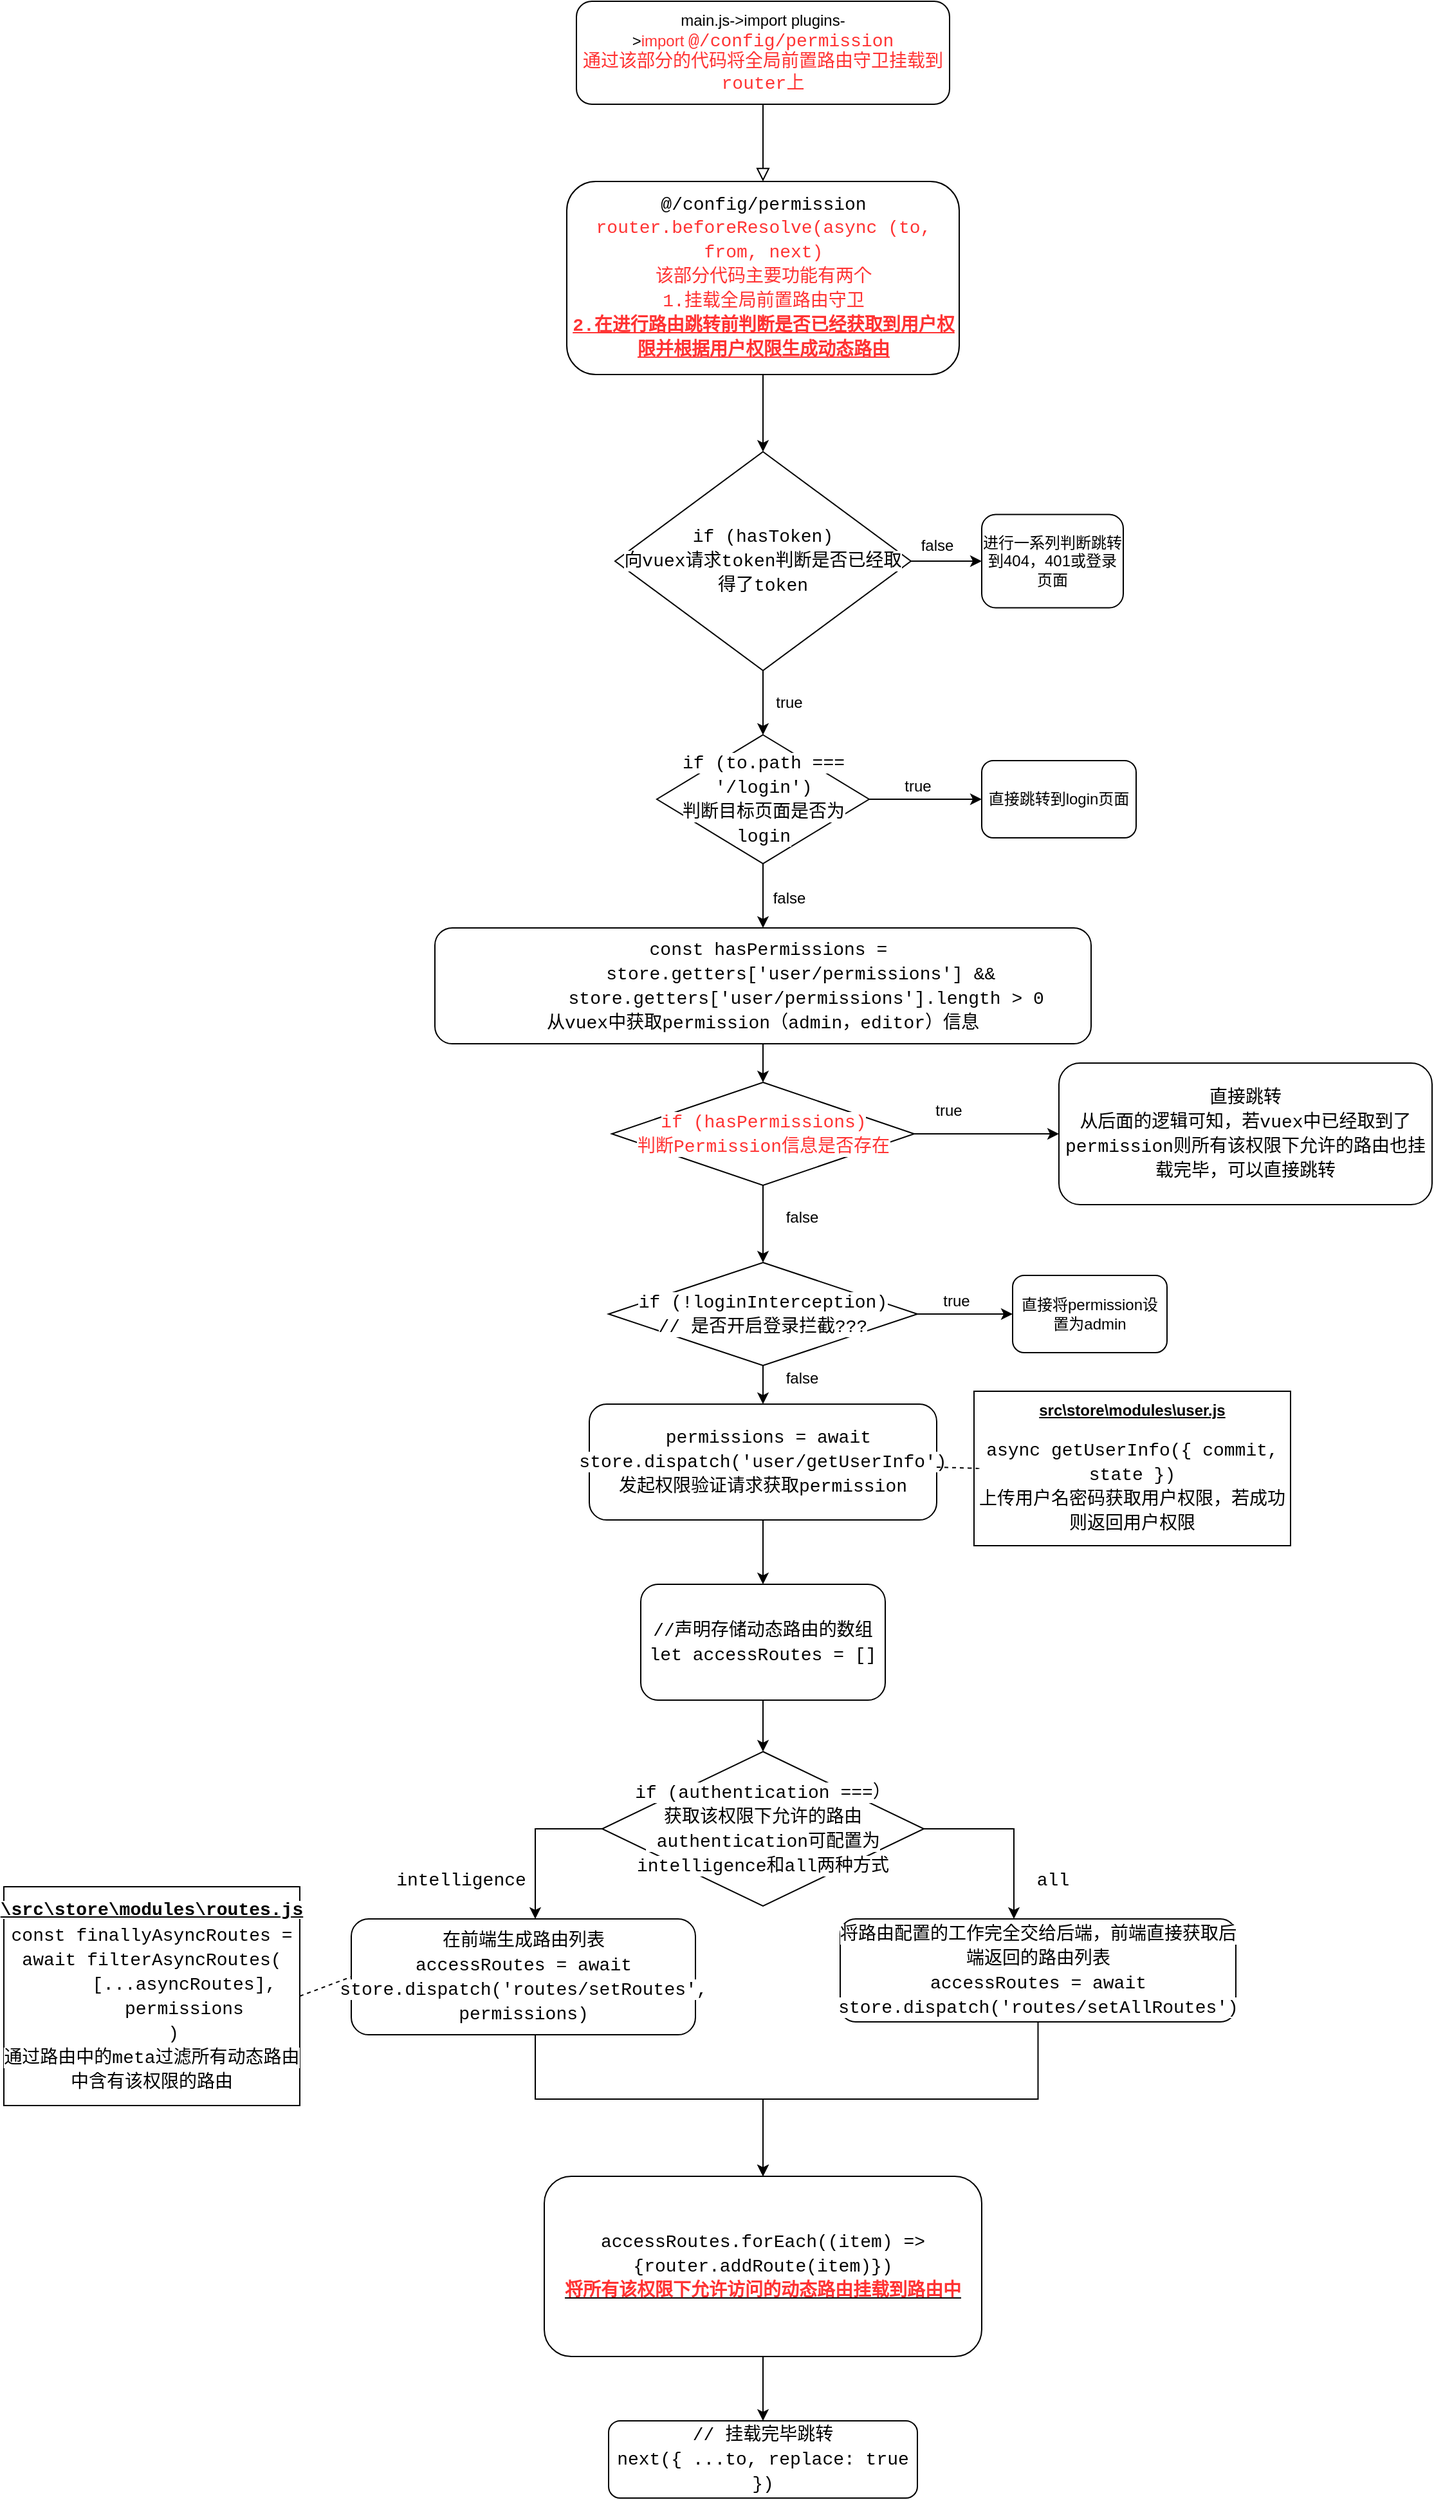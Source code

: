 <mxfile version="13.0.3" type="device" pages="3"><diagram id="C5RBs43oDa-KdzZeNtuy" name="Permission.js"><mxGraphModel dx="1595" dy="482" grid="1" gridSize="10" guides="1" tooltips="1" connect="1" arrows="1" fold="1" page="1" pageScale="1" pageWidth="827" pageHeight="1169" math="0" shadow="0"><root><mxCell id="WIyWlLk6GJQsqaUBKTNV-0"/><mxCell id="WIyWlLk6GJQsqaUBKTNV-1" parent="WIyWlLk6GJQsqaUBKTNV-0"/><mxCell id="WIyWlLk6GJQsqaUBKTNV-2" value="" style="rounded=0;html=1;jettySize=auto;orthogonalLoop=1;fontSize=11;endArrow=block;endFill=0;endSize=8;strokeWidth=1;shadow=0;labelBackgroundColor=none;edgeStyle=orthogonalEdgeStyle;" parent="WIyWlLk6GJQsqaUBKTNV-1" source="WIyWlLk6GJQsqaUBKTNV-3" edge="1"><mxGeometry relative="1" as="geometry"><mxPoint x="220" y="170" as="targetPoint"/></mxGeometry></mxCell><mxCell id="WIyWlLk6GJQsqaUBKTNV-3" value="&lt;font style=&quot;background-color: rgb(255 , 255 , 255)&quot;&gt;main.js-&amp;gt;import plugins-&amp;gt;&lt;font color=&quot;#ff3333&quot;&gt;import&amp;nbsp;&lt;span style=&quot;font-family: &amp;#34;consolas&amp;#34; , &amp;#34;courier new&amp;#34; , monospace ; font-size: 14px&quot;&gt;@/config/permission&lt;br&gt;通过该部分的代码将全局前置路由守卫挂载到router上&lt;br&gt;&lt;/span&gt;&lt;/font&gt;&lt;/font&gt;" style="rounded=1;whiteSpace=wrap;html=1;fontSize=12;glass=0;strokeWidth=1;shadow=0;" parent="WIyWlLk6GJQsqaUBKTNV-1" vertex="1"><mxGeometry x="75" y="30" width="290" height="80" as="geometry"/></mxCell><mxCell id="VU0pCfGkDl9l4m3O4kJa-2" value="" style="edgeStyle=orthogonalEdgeStyle;rounded=0;orthogonalLoop=1;jettySize=auto;html=1;" parent="WIyWlLk6GJQsqaUBKTNV-1" source="VU0pCfGkDl9l4m3O4kJa-0" edge="1"><mxGeometry relative="1" as="geometry"><mxPoint x="220" y="380" as="targetPoint"/></mxGeometry></mxCell><mxCell id="VU0pCfGkDl9l4m3O4kJa-0" value="&lt;span style=&quot;font-family: &amp;#34;consolas&amp;#34; , &amp;#34;courier new&amp;#34; , monospace ; font-size: 14px ; background-color: rgb(255 , 255 , 255)&quot;&gt;@/config/permission&lt;br&gt;&lt;/span&gt;&lt;div style=&quot;font-family: &amp;#34;consolas&amp;#34; , &amp;#34;courier new&amp;#34; , monospace ; font-size: 14px ; line-height: 19px&quot;&gt;&lt;span style=&quot;background-color: rgb(255 , 255 , 255)&quot;&gt;&lt;font color=&quot;#ff3333&quot;&gt;router.beforeResolve(async (to, from, next)&lt;/font&gt;&lt;/span&gt;&lt;/div&gt;&lt;div style=&quot;font-family: &amp;#34;consolas&amp;#34; , &amp;#34;courier new&amp;#34; , monospace ; font-size: 14px ; line-height: 19px&quot;&gt;&lt;span style=&quot;background-color: rgb(255 , 255 , 255)&quot;&gt;&lt;font color=&quot;#ff3333&quot;&gt;该部分代码主要功能有两个&lt;/font&gt;&lt;/span&gt;&lt;/div&gt;&lt;div style=&quot;font-family: &amp;#34;consolas&amp;#34; , &amp;#34;courier new&amp;#34; , monospace ; font-size: 14px ; line-height: 19px&quot;&gt;&lt;span style=&quot;background-color: rgb(255 , 255 , 255)&quot;&gt;&lt;font color=&quot;#ff3333&quot;&gt;1.挂载全局前置路由守卫&lt;/font&gt;&lt;/span&gt;&lt;/div&gt;&lt;div style=&quot;font-family: &amp;#34;consolas&amp;#34; , &amp;#34;courier new&amp;#34; , monospace ; font-size: 14px ; line-height: 19px&quot;&gt;&lt;span style=&quot;background-color: rgb(255 , 255 , 255)&quot;&gt;&lt;font color=&quot;#ff3333&quot;&gt;&lt;b&gt;&lt;u&gt;2.在进行路由跳转前判断是否已经获取到用户权限并根据用户权限生成动态路由&lt;/u&gt;&lt;/b&gt;&lt;/font&gt;&lt;/span&gt;&lt;/div&gt;" style="rounded=1;whiteSpace=wrap;html=1;align=center;" parent="WIyWlLk6GJQsqaUBKTNV-1" vertex="1"><mxGeometry x="67.5" y="170" width="305" height="150" as="geometry"/></mxCell><mxCell id="VU0pCfGkDl9l4m3O4kJa-5" value="" style="edgeStyle=orthogonalEdgeStyle;rounded=0;orthogonalLoop=1;jettySize=auto;html=1;" parent="WIyWlLk6GJQsqaUBKTNV-1" source="VU0pCfGkDl9l4m3O4kJa-3" edge="1"><mxGeometry relative="1" as="geometry"><mxPoint x="220" y="600" as="targetPoint"/></mxGeometry></mxCell><mxCell id="VU0pCfGkDl9l4m3O4kJa-8" value="" style="edgeStyle=orthogonalEdgeStyle;rounded=0;orthogonalLoop=1;jettySize=auto;html=1;" parent="WIyWlLk6GJQsqaUBKTNV-1" source="VU0pCfGkDl9l4m3O4kJa-3" target="VU0pCfGkDl9l4m3O4kJa-7" edge="1"><mxGeometry relative="1" as="geometry"/></mxCell><mxCell id="VU0pCfGkDl9l4m3O4kJa-3" value="&lt;div style=&quot;font-family: &amp;#34;consolas&amp;#34; , &amp;#34;courier new&amp;#34; , monospace ; font-size: 14px ; line-height: 19px&quot;&gt;&lt;span style=&quot;background-color: rgb(255 , 255 , 255)&quot;&gt;if (hasToken)&lt;/span&gt;&lt;/div&gt;&lt;div style=&quot;font-family: &amp;#34;consolas&amp;#34; , &amp;#34;courier new&amp;#34; , monospace ; font-size: 14px ; line-height: 19px&quot;&gt;&lt;span style=&quot;background-color: rgb(255 , 255 , 255)&quot;&gt;向vuex请求token判断是否已经取得了token&lt;/span&gt;&lt;/div&gt;" style="rhombus;whiteSpace=wrap;html=1;" parent="WIyWlLk6GJQsqaUBKTNV-1" vertex="1"><mxGeometry x="105" y="380" width="230" height="170" as="geometry"/></mxCell><mxCell id="VU0pCfGkDl9l4m3O4kJa-6" value="true" style="text;html=1;align=center;verticalAlign=middle;resizable=0;points=[];autosize=1;" parent="WIyWlLk6GJQsqaUBKTNV-1" vertex="1"><mxGeometry x="220" y="564.5" width="40" height="20" as="geometry"/></mxCell><mxCell id="VU0pCfGkDl9l4m3O4kJa-7" value="进行一系列判断跳转到404，401或登录页面" style="rounded=1;whiteSpace=wrap;html=1;" parent="WIyWlLk6GJQsqaUBKTNV-1" vertex="1"><mxGeometry x="390" y="428.75" width="110" height="72.5" as="geometry"/></mxCell><mxCell id="VU0pCfGkDl9l4m3O4kJa-9" value="false" style="text;html=1;align=center;verticalAlign=middle;resizable=0;points=[];autosize=1;" parent="WIyWlLk6GJQsqaUBKTNV-1" vertex="1"><mxGeometry x="335" y="443" width="40" height="20" as="geometry"/></mxCell><mxCell id="VU0pCfGkDl9l4m3O4kJa-12" value="" style="edgeStyle=orthogonalEdgeStyle;rounded=0;orthogonalLoop=1;jettySize=auto;html=1;" parent="WIyWlLk6GJQsqaUBKTNV-1" source="VU0pCfGkDl9l4m3O4kJa-10" target="VU0pCfGkDl9l4m3O4kJa-11" edge="1"><mxGeometry relative="1" as="geometry"/></mxCell><mxCell id="VU0pCfGkDl9l4m3O4kJa-16" value="" style="edgeStyle=orthogonalEdgeStyle;rounded=0;orthogonalLoop=1;jettySize=auto;html=1;" parent="WIyWlLk6GJQsqaUBKTNV-1" source="VU0pCfGkDl9l4m3O4kJa-10" target="VU0pCfGkDl9l4m3O4kJa-15" edge="1"><mxGeometry relative="1" as="geometry"/></mxCell><mxCell id="VU0pCfGkDl9l4m3O4kJa-10" value="&lt;div style=&quot;font-family: &amp;#34;consolas&amp;#34; , &amp;#34;courier new&amp;#34; , monospace ; font-size: 14px ; line-height: 19px&quot;&gt;&lt;span style=&quot;background-color: rgb(255 , 255 , 255)&quot;&gt;if (to.path === '/login') &lt;/span&gt;&lt;/div&gt;&lt;div style=&quot;font-family: &amp;#34;consolas&amp;#34; , &amp;#34;courier new&amp;#34; , monospace ; font-size: 14px ; line-height: 19px&quot;&gt;&lt;span style=&quot;background-color: rgb(255 , 255 , 255)&quot;&gt;判断目标页面是否为login&lt;/span&gt;&lt;/div&gt;" style="rhombus;whiteSpace=wrap;html=1;" parent="WIyWlLk6GJQsqaUBKTNV-1" vertex="1"><mxGeometry x="137.5" y="600" width="165" height="100" as="geometry"/></mxCell><mxCell id="VU0pCfGkDl9l4m3O4kJa-11" value="直接跳转到login页面" style="rounded=1;whiteSpace=wrap;html=1;" parent="WIyWlLk6GJQsqaUBKTNV-1" vertex="1"><mxGeometry x="390" y="620" width="120" height="60" as="geometry"/></mxCell><mxCell id="VU0pCfGkDl9l4m3O4kJa-13" value="true" style="text;html=1;align=center;verticalAlign=middle;resizable=0;points=[];autosize=1;" parent="WIyWlLk6GJQsqaUBKTNV-1" vertex="1"><mxGeometry x="320" y="630" width="40" height="20" as="geometry"/></mxCell><mxCell id="VU0pCfGkDl9l4m3O4kJa-18" value="" style="edgeStyle=orthogonalEdgeStyle;rounded=0;orthogonalLoop=1;jettySize=auto;html=1;" parent="WIyWlLk6GJQsqaUBKTNV-1" source="VU0pCfGkDl9l4m3O4kJa-15" target="VU0pCfGkDl9l4m3O4kJa-17" edge="1"><mxGeometry relative="1" as="geometry"/></mxCell><mxCell id="VU0pCfGkDl9l4m3O4kJa-15" value="&lt;div style=&quot;font-family: &amp;#34;consolas&amp;#34; , &amp;#34;courier new&amp;#34; , monospace ; font-size: 14px ; line-height: 19px&quot;&gt;&lt;div&gt;&lt;span style=&quot;background-color: rgb(255 , 255 , 255)&quot;&gt;&amp;nbsp;const hasPermissions =&lt;/span&gt;&lt;/div&gt;&lt;div&gt;&lt;span style=&quot;background-color: rgb(255 , 255 , 255)&quot;&gt;&amp;nbsp; &amp;nbsp; &amp;nbsp; &amp;nbsp;&lt;span&gt;store&lt;/span&gt;.&lt;span&gt;getters&lt;/span&gt;[&lt;span&gt;'user/permissions'&lt;/span&gt;] &amp;amp;&amp;amp;&lt;/span&gt;&lt;/div&gt;&lt;div&gt;&lt;span style=&quot;background-color: rgb(255 , 255 , 255)&quot;&gt;&amp;nbsp; &amp;nbsp; &amp;nbsp; &amp;nbsp; store.getters['user/permissions'].length &amp;gt; 0&lt;/span&gt;&lt;/div&gt;&lt;div&gt;&lt;span style=&quot;background-color: rgb(255 , 255 , 255)&quot;&gt;从vuex中获取permission（admin，editor）信息&lt;/span&gt;&lt;/div&gt;&lt;/div&gt;" style="rounded=1;whiteSpace=wrap;html=1;" parent="WIyWlLk6GJQsqaUBKTNV-1" vertex="1"><mxGeometry x="-35" y="750" width="510" height="90" as="geometry"/></mxCell><mxCell id="VU0pCfGkDl9l4m3O4kJa-21" value="" style="edgeStyle=orthogonalEdgeStyle;rounded=0;orthogonalLoop=1;jettySize=auto;html=1;" parent="WIyWlLk6GJQsqaUBKTNV-1" source="VU0pCfGkDl9l4m3O4kJa-17" target="VU0pCfGkDl9l4m3O4kJa-20" edge="1"><mxGeometry relative="1" as="geometry"/></mxCell><mxCell id="VU0pCfGkDl9l4m3O4kJa-24" value="" style="edgeStyle=orthogonalEdgeStyle;rounded=0;orthogonalLoop=1;jettySize=auto;html=1;" parent="WIyWlLk6GJQsqaUBKTNV-1" source="VU0pCfGkDl9l4m3O4kJa-17" edge="1"><mxGeometry relative="1" as="geometry"><mxPoint x="220" y="1010" as="targetPoint"/></mxGeometry></mxCell><mxCell id="VU0pCfGkDl9l4m3O4kJa-17" value="&lt;div style=&quot;font-family: &amp;#34;consolas&amp;#34; , &amp;#34;courier new&amp;#34; , monospace ; font-size: 14px ; line-height: 19px&quot;&gt;&lt;span style=&quot;background-color: rgb(255 , 255 , 255)&quot;&gt;&lt;font color=&quot;#ff3333&quot;&gt;if (hasPermissions)&lt;/font&gt;&lt;/span&gt;&lt;/div&gt;&lt;div style=&quot;font-family: &amp;#34;consolas&amp;#34; , &amp;#34;courier new&amp;#34; , monospace ; font-size: 14px ; line-height: 19px&quot;&gt;&lt;span style=&quot;background-color: rgb(255 , 255 , 255)&quot;&gt;&lt;font color=&quot;#ff3333&quot;&gt;判断Permission信息是否存在&lt;/font&gt;&lt;/span&gt;&lt;/div&gt;" style="rhombus;whiteSpace=wrap;html=1;" parent="WIyWlLk6GJQsqaUBKTNV-1" vertex="1"><mxGeometry x="102.5" y="870" width="235" height="80" as="geometry"/></mxCell><mxCell id="VU0pCfGkDl9l4m3O4kJa-19" value="false" style="text;html=1;align=center;verticalAlign=middle;resizable=0;points=[];autosize=1;" parent="WIyWlLk6GJQsqaUBKTNV-1" vertex="1"><mxGeometry x="220" y="717" width="40" height="20" as="geometry"/></mxCell><mxCell id="VU0pCfGkDl9l4m3O4kJa-20" value="&lt;div style=&quot;font-family: &amp;#34;consolas&amp;#34; , &amp;#34;courier new&amp;#34; , monospace ; font-size: 14px ; line-height: 19px&quot;&gt;&lt;div&gt;&lt;span style=&quot;background-color: rgb(255 , 255 , 255)&quot;&gt;直接跳转&lt;/span&gt;&lt;/div&gt;&lt;div&gt;&lt;span style=&quot;background-color: rgb(255 , 255 , 255)&quot;&gt;从后面的逻辑可知，若vuex中已经取到了permission则所有该权限下允许的路由也挂载完毕，可以直接跳转&lt;/span&gt;&lt;/div&gt;&lt;/div&gt;" style="rounded=1;whiteSpace=wrap;html=1;" parent="WIyWlLk6GJQsqaUBKTNV-1" vertex="1"><mxGeometry x="450" y="855" width="290" height="110" as="geometry"/></mxCell><mxCell id="VU0pCfGkDl9l4m3O4kJa-22" value="true" style="text;html=1;align=center;verticalAlign=middle;resizable=0;points=[];autosize=1;" parent="WIyWlLk6GJQsqaUBKTNV-1" vertex="1"><mxGeometry x="344" y="882" width="40" height="20" as="geometry"/></mxCell><mxCell id="VU0pCfGkDl9l4m3O4kJa-25" value="false" style="text;html=1;align=center;verticalAlign=middle;resizable=0;points=[];autosize=1;" parent="WIyWlLk6GJQsqaUBKTNV-1" vertex="1"><mxGeometry x="230" y="965" width="40" height="20" as="geometry"/></mxCell><mxCell id="VU0pCfGkDl9l4m3O4kJa-29" value="" style="edgeStyle=orthogonalEdgeStyle;rounded=0;orthogonalLoop=1;jettySize=auto;html=1;" parent="WIyWlLk6GJQsqaUBKTNV-1" source="VU0pCfGkDl9l4m3O4kJa-26" target="VU0pCfGkDl9l4m3O4kJa-27" edge="1"><mxGeometry relative="1" as="geometry"/></mxCell><mxCell id="VU0pCfGkDl9l4m3O4kJa-33" value="" style="edgeStyle=orthogonalEdgeStyle;rounded=0;orthogonalLoop=1;jettySize=auto;html=1;" parent="WIyWlLk6GJQsqaUBKTNV-1" source="VU0pCfGkDl9l4m3O4kJa-26" target="VU0pCfGkDl9l4m3O4kJa-32" edge="1"><mxGeometry relative="1" as="geometry"/></mxCell><mxCell id="VU0pCfGkDl9l4m3O4kJa-26" value="&lt;div style=&quot;font-family: &amp;#34;consolas&amp;#34; , &amp;#34;courier new&amp;#34; , monospace ; font-size: 14px ; line-height: 19px&quot;&gt;&lt;span style=&quot;background-color: rgb(255 , 255 , 255)&quot;&gt;if (!loginInterception)&lt;/span&gt;&lt;/div&gt;&lt;div style=&quot;font-family: &amp;#34;consolas&amp;#34; , &amp;#34;courier new&amp;#34; , monospace ; font-size: 14px ; line-height: 19px&quot;&gt;&lt;div style=&quot;font-family: &amp;#34;consolas&amp;#34; , &amp;#34;courier new&amp;#34; , monospace ; line-height: 19px&quot;&gt;&lt;span style=&quot;background-color: rgb(255 , 255 , 255)&quot;&gt;// 是否开启登录拦截???&lt;/span&gt;&lt;/div&gt;&lt;/div&gt;" style="rhombus;whiteSpace=wrap;html=1;" parent="WIyWlLk6GJQsqaUBKTNV-1" vertex="1"><mxGeometry x="100" y="1010" width="240" height="80" as="geometry"/></mxCell><mxCell id="VU0pCfGkDl9l4m3O4kJa-35" value="" style="edgeStyle=orthogonalEdgeStyle;rounded=0;orthogonalLoop=1;jettySize=auto;html=1;" parent="WIyWlLk6GJQsqaUBKTNV-1" source="VU0pCfGkDl9l4m3O4kJa-27" target="VU0pCfGkDl9l4m3O4kJa-31" edge="1"><mxGeometry relative="1" as="geometry"/></mxCell><mxCell id="VU0pCfGkDl9l4m3O4kJa-27" value="&lt;div style=&quot;font-family: &amp;#34;consolas&amp;#34; , &amp;#34;courier new&amp;#34; , monospace ; font-size: 14px ; line-height: 19px&quot;&gt;&lt;span style=&quot;background-color: rgb(255 , 255 , 255)&quot;&gt;&amp;nbsp;permissions = await store.dispatch('user/getUserInfo')&lt;/span&gt;&lt;/div&gt;&lt;div style=&quot;font-family: &amp;#34;consolas&amp;#34; , &amp;#34;courier new&amp;#34; , monospace ; font-size: 14px ; line-height: 19px&quot;&gt;&lt;span style=&quot;background-color: rgb(255 , 255 , 255)&quot;&gt;发起权限验证请求获取permission&lt;/span&gt;&lt;/div&gt;" style="rounded=1;whiteSpace=wrap;html=1;" parent="WIyWlLk6GJQsqaUBKTNV-1" vertex="1"><mxGeometry x="85" y="1120" width="270" height="90" as="geometry"/></mxCell><mxCell id="VU0pCfGkDl9l4m3O4kJa-30" value="false" style="text;html=1;align=center;verticalAlign=middle;resizable=0;points=[];autosize=1;" parent="WIyWlLk6GJQsqaUBKTNV-1" vertex="1"><mxGeometry x="230" y="1090" width="40" height="20" as="geometry"/></mxCell><mxCell id="VU0pCfGkDl9l4m3O4kJa-49" value="" style="edgeStyle=orthogonalEdgeStyle;rounded=0;orthogonalLoop=1;jettySize=auto;html=1;" parent="WIyWlLk6GJQsqaUBKTNV-1" source="VU0pCfGkDl9l4m3O4kJa-31" target="VU0pCfGkDl9l4m3O4kJa-48" edge="1"><mxGeometry relative="1" as="geometry"/></mxCell><mxCell id="VU0pCfGkDl9l4m3O4kJa-31" value="&lt;div style=&quot;font-family: &amp;#34;consolas&amp;#34; , &amp;#34;courier new&amp;#34; , monospace ; font-size: 14px ; line-height: 19px&quot;&gt;&lt;div&gt;&lt;span style=&quot;background-color: rgb(255 , 255 , 255)&quot;&gt;//声明存储动态路由的数组&lt;/span&gt;&lt;/div&gt;&lt;div&gt;&lt;span style=&quot;background-color: rgb(255 , 255 , 255)&quot;&gt;let accessRoutes = []&lt;/span&gt;&lt;/div&gt;&lt;/div&gt;" style="rounded=1;whiteSpace=wrap;html=1;" parent="WIyWlLk6GJQsqaUBKTNV-1" vertex="1"><mxGeometry x="125" y="1260" width="190" height="90" as="geometry"/></mxCell><mxCell id="VU0pCfGkDl9l4m3O4kJa-32" value="直接将permission设置为admin" style="rounded=1;whiteSpace=wrap;html=1;" parent="WIyWlLk6GJQsqaUBKTNV-1" vertex="1"><mxGeometry x="414" y="1020" width="120" height="60" as="geometry"/></mxCell><mxCell id="VU0pCfGkDl9l4m3O4kJa-34" value="true" style="text;html=1;align=center;verticalAlign=middle;resizable=0;points=[];autosize=1;" parent="WIyWlLk6GJQsqaUBKTNV-1" vertex="1"><mxGeometry x="350" y="1030" width="40" height="20" as="geometry"/></mxCell><mxCell id="VU0pCfGkDl9l4m3O4kJa-39" value="&lt;b&gt;&lt;u&gt;src\store\modules\user.js&lt;br&gt;&lt;br&gt;&lt;/u&gt;&lt;/b&gt;&lt;div style=&quot;font-family: &amp;#34;consolas&amp;#34; , &amp;#34;courier new&amp;#34; , monospace ; font-size: 14px ; line-height: 19px&quot;&gt;&lt;span style=&quot;background-color: rgb(255 , 255 , 255)&quot;&gt;async getUserInfo({ commit, state })&lt;/span&gt;&lt;/div&gt;&lt;div style=&quot;font-family: &amp;#34;consolas&amp;#34; , &amp;#34;courier new&amp;#34; , monospace ; font-size: 14px ; line-height: 19px&quot;&gt;&lt;span style=&quot;background-color: rgb(255 , 255 , 255)&quot;&gt;上传用户名密码获取用户权限，若成功则返回用户权限&lt;/span&gt;&lt;/div&gt;" style="rounded=0;whiteSpace=wrap;html=1;" parent="WIyWlLk6GJQsqaUBKTNV-1" vertex="1"><mxGeometry x="384" y="1110" width="246" height="120" as="geometry"/></mxCell><mxCell id="VU0pCfGkDl9l4m3O4kJa-45" value="" style="endArrow=none;dashed=1;html=1;entryX=0;entryY=0.5;entryDx=0;entryDy=0;" parent="WIyWlLk6GJQsqaUBKTNV-1" source="VU0pCfGkDl9l4m3O4kJa-27" target="VU0pCfGkDl9l4m3O4kJa-39" edge="1"><mxGeometry width="50" height="50" relative="1" as="geometry"><mxPoint x="360" y="1190" as="sourcePoint"/><mxPoint x="410" y="1140" as="targetPoint"/><Array as="points"><mxPoint x="390" y="1170"/></Array></mxGeometry></mxCell><mxCell id="VU0pCfGkDl9l4m3O4kJa-51" value="" style="edgeStyle=orthogonalEdgeStyle;rounded=0;orthogonalLoop=1;jettySize=auto;html=1;" parent="WIyWlLk6GJQsqaUBKTNV-1" source="VU0pCfGkDl9l4m3O4kJa-48" target="VU0pCfGkDl9l4m3O4kJa-50" edge="1"><mxGeometry relative="1" as="geometry"><Array as="points"><mxPoint x="415" y="1450"/></Array></mxGeometry></mxCell><mxCell id="VU0pCfGkDl9l4m3O4kJa-53" value="" style="edgeStyle=orthogonalEdgeStyle;rounded=0;orthogonalLoop=1;jettySize=auto;html=1;" parent="WIyWlLk6GJQsqaUBKTNV-1" source="VU0pCfGkDl9l4m3O4kJa-48" target="VU0pCfGkDl9l4m3O4kJa-52" edge="1"><mxGeometry relative="1" as="geometry"><Array as="points"><mxPoint x="43" y="1450"/></Array></mxGeometry></mxCell><mxCell id="VU0pCfGkDl9l4m3O4kJa-48" value="&lt;div style=&quot;font-family: &amp;#34;consolas&amp;#34; , &amp;#34;courier new&amp;#34; , monospace ; font-size: 14px ; line-height: 19px&quot;&gt;&lt;span style=&quot;background-color: rgb(255 , 255 , 255)&quot;&gt;if (authentication ===）&lt;/span&gt;&lt;/div&gt;&lt;div style=&quot;font-family: &amp;#34;consolas&amp;#34; , &amp;#34;courier new&amp;#34; , monospace ; font-size: 14px ; line-height: 19px&quot;&gt;&lt;div style=&quot;font-family: &amp;#34;consolas&amp;#34; , &amp;#34;courier new&amp;#34; , monospace ; line-height: 19px&quot;&gt;&lt;div&gt;&lt;span style=&quot;background-color: rgb(255 , 255 , 255)&quot;&gt;获取该权限下允许的路由&lt;/span&gt;&lt;/div&gt;&lt;div&gt;&lt;span style=&quot;background-color: rgb(255 , 255 , 255)&quot;&gt;&amp;nbsp;authentication可配置为intelligence和all两种方式&lt;/span&gt;&lt;/div&gt;&lt;/div&gt;&lt;/div&gt;" style="rhombus;whiteSpace=wrap;html=1;" parent="WIyWlLk6GJQsqaUBKTNV-1" vertex="1"><mxGeometry x="95" y="1390" width="250" height="120" as="geometry"/></mxCell><mxCell id="VU0pCfGkDl9l4m3O4kJa-65" style="edgeStyle=orthogonalEdgeStyle;rounded=0;orthogonalLoop=1;jettySize=auto;html=1;" parent="WIyWlLk6GJQsqaUBKTNV-1" source="VU0pCfGkDl9l4m3O4kJa-50" target="VU0pCfGkDl9l4m3O4kJa-54" edge="1"><mxGeometry relative="1" as="geometry"/></mxCell><mxCell id="VU0pCfGkDl9l4m3O4kJa-50" value="&lt;div style=&quot;font-family: &amp;#34;consolas&amp;#34; , &amp;#34;courier new&amp;#34; , monospace ; font-size: 14px ; line-height: 19px&quot;&gt;&lt;span style=&quot;background-color: rgb(255 , 255 , 255)&quot;&gt;将路由配置的工作完全交给后端，前端直接获取后端返回的路由列表&lt;/span&gt;&lt;/div&gt;&lt;div style=&quot;font-family: &amp;#34;consolas&amp;#34; , &amp;#34;courier new&amp;#34; , monospace ; font-size: 14px ; line-height: 19px&quot;&gt;&lt;span style=&quot;background-color: rgb(255 , 255 , 255)&quot;&gt;accessRoutes = await store.dispatch('routes/setAllRoutes')&lt;/span&gt;&lt;/div&gt;" style="rounded=1;whiteSpace=wrap;html=1;" parent="WIyWlLk6GJQsqaUBKTNV-1" vertex="1"><mxGeometry x="280" y="1520" width="307.5" height="80" as="geometry"/></mxCell><mxCell id="VU0pCfGkDl9l4m3O4kJa-60" value="" style="edgeStyle=orthogonalEdgeStyle;rounded=0;orthogonalLoop=1;jettySize=auto;html=1;" parent="WIyWlLk6GJQsqaUBKTNV-1" source="VU0pCfGkDl9l4m3O4kJa-52" target="VU0pCfGkDl9l4m3O4kJa-54" edge="1"><mxGeometry relative="1" as="geometry"><Array as="points"><mxPoint x="43" y="1660"/><mxPoint x="220" y="1660"/></Array></mxGeometry></mxCell><mxCell id="VU0pCfGkDl9l4m3O4kJa-52" value="&lt;div style=&quot;font-family: &amp;#34;consolas&amp;#34; , &amp;#34;courier new&amp;#34; , monospace ; font-size: 14px ; line-height: 19px&quot;&gt;&lt;span style=&quot;background-color: rgb(255 , 255 , 255)&quot;&gt;在前端生成路由列表&lt;/span&gt;&lt;/div&gt;&lt;div style=&quot;font-family: &amp;#34;consolas&amp;#34; , &amp;#34;courier new&amp;#34; , monospace ; font-size: 14px ; line-height: 19px&quot;&gt;&lt;span style=&quot;background-color: rgb(255 , 255 , 255)&quot;&gt;accessRoutes = await store.dispatch('routes/setRoutes', permissions)&lt;/span&gt;&lt;/div&gt;" style="rounded=1;whiteSpace=wrap;html=1;" parent="WIyWlLk6GJQsqaUBKTNV-1" vertex="1"><mxGeometry x="-100" y="1520" width="267.5" height="90" as="geometry"/></mxCell><mxCell id="VU0pCfGkDl9l4m3O4kJa-76" value="" style="edgeStyle=orthogonalEdgeStyle;rounded=0;orthogonalLoop=1;jettySize=auto;html=1;" parent="WIyWlLk6GJQsqaUBKTNV-1" source="VU0pCfGkDl9l4m3O4kJa-54" target="VU0pCfGkDl9l4m3O4kJa-74" edge="1"><mxGeometry relative="1" as="geometry"/></mxCell><mxCell id="VU0pCfGkDl9l4m3O4kJa-54" value="&lt;div style=&quot;font-family: &amp;#34;consolas&amp;#34; , &amp;#34;courier new&amp;#34; , monospace ; font-size: 14px ; line-height: 19px&quot;&gt;&lt;div&gt;&lt;span style=&quot;background-color: rgb(255 , 255 , 255)&quot;&gt;accessRoutes.forEach((item) =&amp;gt; {&lt;/span&gt;&lt;span style=&quot;background-color: rgb(255 , 255 , 255)&quot;&gt;router.addRoute(item)&lt;/span&gt;&lt;span style=&quot;background-color: rgb(255 , 255 , 255)&quot;&gt;})&lt;/span&gt;&lt;/div&gt;&lt;div&gt;&lt;span style=&quot;background-color: rgb(255 , 255 , 255)&quot;&gt;&lt;b&gt;&lt;u&gt;&lt;font color=&quot;#ff3333&quot;&gt;将所有该权限下允许访问的动态路由挂载到路由中&lt;/font&gt;&lt;/u&gt;&lt;/b&gt;&lt;/span&gt;&lt;/div&gt;&lt;/div&gt;" style="rounded=1;whiteSpace=wrap;html=1;" parent="WIyWlLk6GJQsqaUBKTNV-1" vertex="1"><mxGeometry x="50" y="1720" width="340" height="140" as="geometry"/></mxCell><mxCell id="VU0pCfGkDl9l4m3O4kJa-66" value="&lt;div style=&quot;font-family: &amp;#34;consolas&amp;#34; , &amp;#34;courier new&amp;#34; , monospace ; font-size: 14px ; line-height: 19px&quot;&gt;&lt;span style=&quot;background-color: rgb(255 , 255 , 255)&quot;&gt;intelligence&lt;/span&gt;&lt;/div&gt;" style="text;html=1;align=center;verticalAlign=middle;resizable=0;points=[];autosize=1;" parent="WIyWlLk6GJQsqaUBKTNV-1" vertex="1"><mxGeometry x="-70" y="1480" width="110" height="20" as="geometry"/></mxCell><mxCell id="VU0pCfGkDl9l4m3O4kJa-67" value="&lt;div style=&quot;font-family: &amp;#34;consolas&amp;#34; , &amp;#34;courier new&amp;#34; , monospace ; font-size: 14px ; line-height: 19px&quot;&gt;&lt;span style=&quot;background-color: rgb(255 , 255 , 255)&quot;&gt;all&lt;/span&gt;&lt;/div&gt;" style="text;html=1;align=center;verticalAlign=middle;resizable=0;points=[];autosize=1;" parent="WIyWlLk6GJQsqaUBKTNV-1" vertex="1"><mxGeometry x="425" y="1480" width="40" height="20" as="geometry"/></mxCell><mxCell id="VU0pCfGkDl9l4m3O4kJa-72" value="&lt;div style=&quot;line-height: 19px&quot;&gt;&lt;div&gt;&lt;span style=&quot;background-color: rgb(255 , 255 , 255)&quot;&gt;&lt;font face=&quot;consolas, courier new, monospace&quot;&gt;&lt;span style=&quot;font-size: 14px&quot;&gt;&lt;b&gt;&lt;u&gt;\src\store\modules\routes.js&lt;/u&gt;&lt;/b&gt;&lt;/span&gt;&lt;/font&gt;&lt;br&gt;&lt;/span&gt;&lt;/div&gt;&lt;div style=&quot;font-family: &amp;#34;consolas&amp;#34; , &amp;#34;courier new&amp;#34; , monospace ; font-size: 14px&quot;&gt;&lt;span style=&quot;background-color: rgb(255 , 255 , 255)&quot;&gt;const finallyAsyncRoutes = await filterAsyncRoutes(&lt;/span&gt;&lt;/div&gt;&lt;div style=&quot;font-family: &amp;#34;consolas&amp;#34; , &amp;#34;courier new&amp;#34; , monospace ; font-size: 14px&quot;&gt;&lt;span style=&quot;background-color: rgb(255 , 255 , 255)&quot;&gt;&amp;nbsp; &amp;nbsp; &amp;nbsp; [...&lt;span&gt;asyncRoutes&lt;/span&gt;],&lt;/span&gt;&lt;/div&gt;&lt;div style=&quot;font-family: &amp;#34;consolas&amp;#34; , &amp;#34;courier new&amp;#34; , monospace ; font-size: 14px&quot;&gt;&lt;span style=&quot;background-color: rgb(255 , 255 , 255)&quot;&gt;&amp;nbsp; &amp;nbsp; &amp;nbsp; &lt;span&gt;permissions&lt;/span&gt;&lt;/span&gt;&lt;/div&gt;&lt;div style=&quot;font-family: &amp;#34;consolas&amp;#34; , &amp;#34;courier new&amp;#34; , monospace ; font-size: 14px&quot;&gt;&lt;span style=&quot;background-color: rgb(255 , 255 , 255)&quot;&gt;&amp;nbsp; &amp;nbsp; )&lt;/span&gt;&lt;/div&gt;&lt;div style=&quot;font-family: &amp;#34;consolas&amp;#34; , &amp;#34;courier new&amp;#34; , monospace ; font-size: 14px&quot;&gt;&lt;span style=&quot;background-color: rgb(255 , 255 , 255)&quot;&gt;通过路由中的meta过滤所有动态路由中含有该权限的路由&lt;/span&gt;&lt;/div&gt;&lt;/div&gt;" style="rounded=0;whiteSpace=wrap;html=1;" parent="WIyWlLk6GJQsqaUBKTNV-1" vertex="1"><mxGeometry x="-370" y="1495" width="230" height="170" as="geometry"/></mxCell><mxCell id="VU0pCfGkDl9l4m3O4kJa-73" value="" style="endArrow=none;dashed=1;html=1;exitX=1;exitY=0.5;exitDx=0;exitDy=0;entryX=0;entryY=0.5;entryDx=0;entryDy=0;" parent="WIyWlLk6GJQsqaUBKTNV-1" source="VU0pCfGkDl9l4m3O4kJa-72" target="VU0pCfGkDl9l4m3O4kJa-52" edge="1"><mxGeometry width="50" height="50" relative="1" as="geometry"><mxPoint x="-140" y="1610" as="sourcePoint"/><mxPoint x="-100" y="1580" as="targetPoint"/></mxGeometry></mxCell><mxCell id="VU0pCfGkDl9l4m3O4kJa-74" value="&lt;div style=&quot;font-family: &amp;#34;consolas&amp;#34; , &amp;#34;courier new&amp;#34; , monospace ; font-size: 14px ; line-height: 19px&quot;&gt;&lt;div&gt;&lt;span style=&quot;background-color: rgb(255 , 255 , 255)&quot;&gt;// 挂载完毕跳转&lt;/span&gt;&lt;/div&gt;&lt;div&gt;&lt;span style=&quot;background-color: rgb(255 , 255 , 255)&quot;&gt;next({ ...to, replace: true })&lt;/span&gt;&lt;/div&gt;&lt;/div&gt;" style="rounded=1;whiteSpace=wrap;html=1;" parent="WIyWlLk6GJQsqaUBKTNV-1" vertex="1"><mxGeometry x="100" y="1910" width="240" height="60" as="geometry"/></mxCell></root></mxGraphModel></diagram><diagram id="oHBpaTt9jelqcSEK1TLF" name="登录"><mxGraphModel dx="768" dy="482" grid="1" gridSize="10" guides="1" tooltips="1" connect="1" arrows="1" fold="1" page="1" pageScale="1" pageWidth="827" pageHeight="1169" math="0" shadow="0"><root><mxCell id="XRxPXoti4FbKAlzmeuQr-0"/><mxCell id="XRxPXoti4FbKAlzmeuQr-1" parent="XRxPXoti4FbKAlzmeuQr-0"/><mxCell id="XRxPXoti4FbKAlzmeuQr-2" value="" style="rounded=0;html=1;jettySize=auto;orthogonalLoop=1;fontSize=11;endArrow=block;endFill=0;endSize=8;strokeWidth=1;shadow=0;labelBackgroundColor=none;edgeStyle=orthogonalEdgeStyle;" edge="1" parent="XRxPXoti4FbKAlzmeuQr-1" source="XRxPXoti4FbKAlzmeuQr-3"><mxGeometry relative="1" as="geometry"><mxPoint x="220" y="170" as="targetPoint"/></mxGeometry></mxCell><mxCell id="XRxPXoti4FbKAlzmeuQr-3" value="Vuex&lt;br&gt;State：{如果localstrograge存在token则获取accesstoken}" style="rounded=1;whiteSpace=wrap;html=1;fontSize=12;glass=0;strokeWidth=1;shadow=0;" vertex="1" parent="XRxPXoti4FbKAlzmeuQr-1"><mxGeometry x="85" y="50" width="270" height="70" as="geometry"/></mxCell><mxCell id="XRxPXoti4FbKAlzmeuQr-4" value="" style="edgeStyle=orthogonalEdgeStyle;rounded=0;orthogonalLoop=1;jettySize=auto;html=1;" edge="1" parent="XRxPXoti4FbKAlzmeuQr-1" source="XRxPXoti4FbKAlzmeuQr-5" target="XRxPXoti4FbKAlzmeuQr-10"><mxGeometry relative="1" as="geometry"/></mxCell><mxCell id="XRxPXoti4FbKAlzmeuQr-5" value="src\views\login\index.vue&lt;br&gt;handlelogin()" style="rounded=1;whiteSpace=wrap;html=1;" vertex="1" parent="XRxPXoti4FbKAlzmeuQr-1"><mxGeometry x="110" y="320" width="240" height="90" as="geometry"/></mxCell><mxCell id="XRxPXoti4FbKAlzmeuQr-6" value="" style="edgeStyle=orthogonalEdgeStyle;rounded=0;orthogonalLoop=1;jettySize=auto;html=1;" edge="1" parent="XRxPXoti4FbKAlzmeuQr-1" source="XRxPXoti4FbKAlzmeuQr-7" target="XRxPXoti4FbKAlzmeuQr-5"><mxGeometry relative="1" as="geometry"/></mxCell><mxCell id="XRxPXoti4FbKAlzmeuQr-7" value="&lt;span&gt;src\views\login\index.vue&lt;/span&gt;&lt;br&gt;&lt;span&gt;登录界面&lt;/span&gt;&lt;br&gt;" style="rounded=1;whiteSpace=wrap;html=1;" vertex="1" parent="XRxPXoti4FbKAlzmeuQr-1"><mxGeometry x="105" y="170" width="250" height="80" as="geometry"/></mxCell><mxCell id="XRxPXoti4FbKAlzmeuQr-8" value="点击登录按钮调用handlelogin()" style="text;html=1;align=center;verticalAlign=middle;resizable=0;points=[];autosize=1;" vertex="1" parent="XRxPXoti4FbKAlzmeuQr-1"><mxGeometry x="240" y="270" width="180" height="20" as="geometry"/></mxCell><mxCell id="XRxPXoti4FbKAlzmeuQr-9" value="" style="edgeStyle=orthogonalEdgeStyle;rounded=0;orthogonalLoop=1;jettySize=auto;html=1;" edge="1" parent="XRxPXoti4FbKAlzmeuQr-1" source="XRxPXoti4FbKAlzmeuQr-10" target="XRxPXoti4FbKAlzmeuQr-13"><mxGeometry relative="1" as="geometry"/></mxCell><mxCell id="XRxPXoti4FbKAlzmeuQr-10" value="Vuex user模块&lt;br&gt;&amp;nbsp;&lt;span style=&quot;background-color: rgb(255 , 255 , 255)&quot;&gt;&lt;span style=&quot;font-family: &amp;#34;consolas&amp;#34; , &amp;#34;courier new&amp;#34; , monospace ; font-size: 14px&quot;&gt;async&amp;nbsp;&lt;/span&gt;&lt;span style=&quot;font-family: &amp;#34;consolas&amp;#34; , &amp;#34;courier new&amp;#34; , monospace ; font-size: 14px&quot;&gt;login&lt;/span&gt;&lt;span style=&quot;font-family: &amp;#34;consolas&amp;#34; , &amp;#34;courier new&amp;#34; , monospace ; font-size: 14px&quot;&gt;({ &lt;/span&gt;&lt;span style=&quot;font-family: &amp;#34;consolas&amp;#34; , &amp;#34;courier new&amp;#34; , monospace ; font-size: 14px&quot;&gt;commit&lt;/span&gt;&lt;span style=&quot;font-family: &amp;#34;consolas&amp;#34; , &amp;#34;courier new&amp;#34; , monospace ; font-size: 14px&quot;&gt; }, &lt;/span&gt;&lt;span style=&quot;font-family: &amp;#34;consolas&amp;#34; , &amp;#34;courier new&amp;#34; , monospace ; font-size: 14px&quot;&gt;userInfo&lt;/span&gt;&lt;span style=&quot;font-family: &amp;#34;consolas&amp;#34; , &amp;#34;courier new&amp;#34; , monospace ; font-size: 14px&quot;&gt;)&lt;/span&gt;&lt;/span&gt;" style="rounded=1;whiteSpace=wrap;html=1;align=center;" vertex="1" parent="XRxPXoti4FbKAlzmeuQr-1"><mxGeometry x="115" y="470" width="230" height="110" as="geometry"/></mxCell><mxCell id="XRxPXoti4FbKAlzmeuQr-11" value="&lt;div style=&quot;font-family: &amp;#34;consolas&amp;#34; , &amp;#34;courier new&amp;#34; , monospace ; font-size: 14px ; line-height: 19px&quot;&gt;&lt;div&gt;&lt;span style=&quot;background-color: rgb(255 , 255 , 255)&quot;&gt;this.$store&lt;/span&gt;&lt;span style=&quot;background-color: rgb(255 , 255 , 255)&quot;&gt;.dispatch('user/login', this.form)&lt;/span&gt;&lt;/div&gt;&lt;/div&gt;" style="text;html=1;align=left;verticalAlign=middle;resizable=0;points=[];autosize=1;" vertex="1" parent="XRxPXoti4FbKAlzmeuQr-1"><mxGeometry x="234" y="430" width="360" height="20" as="geometry"/></mxCell><mxCell id="XRxPXoti4FbKAlzmeuQr-12" value="" style="edgeStyle=orthogonalEdgeStyle;rounded=0;orthogonalLoop=1;jettySize=auto;html=1;" edge="1" parent="XRxPXoti4FbKAlzmeuQr-1" source="XRxPXoti4FbKAlzmeuQr-13" target="XRxPXoti4FbKAlzmeuQr-14"><mxGeometry relative="1" as="geometry"/></mxCell><mxCell id="XRxPXoti4FbKAlzmeuQr-13" value="&lt;span style=&quot;background-color: rgb(255 , 255 , 255)&quot;&gt;Vuex user模块&lt;br&gt;&lt;/span&gt;&lt;div style=&quot;font-family: &amp;#34;consolas&amp;#34; , &amp;#34;courier new&amp;#34; , monospace ; font-size: 14px ; line-height: 19px&quot;&gt;&lt;span style=&quot;background-color: rgb(255 , 255 , 255)&quot;&gt;&amp;nbsp;commit('setAccessToken', accessToken)&lt;/span&gt;&lt;/div&gt;&lt;div style=&quot;font-family: &amp;#34;consolas&amp;#34; , &amp;#34;courier new&amp;#34; , monospace ; font-size: 14px ; line-height: 19px&quot;&gt;&lt;span style=&quot;background-color: rgb(255 , 255 , 255)&quot;&gt;将token存入vuex state和localstrorage中&lt;/span&gt;&lt;/div&gt;" style="rounded=1;whiteSpace=wrap;html=1;" vertex="1" parent="XRxPXoti4FbKAlzmeuQr-1"><mxGeometry x="112.5" y="630" width="235" height="100" as="geometry"/></mxCell><mxCell id="XRxPXoti4FbKAlzmeuQr-14" value="&lt;span style=&quot;background-color: rgb(255 , 255 , 255)&quot;&gt;&lt;span&gt;src\views\login\index.vue&lt;/span&gt;&lt;br&gt;&lt;span&gt;handlelogin()&lt;br&gt;&lt;/span&gt;&lt;/span&gt;&lt;div style=&quot;font-family: &amp;#34;consolas&amp;#34; , &amp;#34;courier new&amp;#34; , monospace ; font-size: 14px ; line-height: 19px&quot;&gt;&lt;span style=&quot;background-color: rgb(255 , 255 , 255)&quot;&gt;this.$router.push（）跳转到首页&lt;/span&gt;&lt;/div&gt;" style="rounded=1;whiteSpace=wrap;html=1;" vertex="1" parent="XRxPXoti4FbKAlzmeuQr-1"><mxGeometry x="112.5" y="810" width="235" height="100" as="geometry"/></mxCell><mxCell id="XRxPXoti4FbKAlzmeuQr-15" value="发起api 异步请求&amp;nbsp;&lt;span style=&quot;font-family: &amp;#34;consolas&amp;#34; , &amp;#34;courier new&amp;#34; , monospace ; font-size: 14px&quot;&gt;c&lt;span style=&quot;background-color: rgb(255 , 255 , 255)&quot;&gt;onst&lt;/span&gt;&lt;/span&gt;&lt;span style=&quot;background-color: rgb(255 , 255 , 255)&quot;&gt;&lt;span style=&quot;font-family: &amp;#34;consolas&amp;#34; , &amp;#34;courier new&amp;#34; , monospace ; font-size: 14px&quot;&gt;&amp;nbsp;{&amp;nbsp;&lt;/span&gt;&lt;span style=&quot;font-family: &amp;#34;consolas&amp;#34; , &amp;#34;courier new&amp;#34; , monospace ; font-size: 14px&quot;&gt;data&lt;/span&gt;&lt;span style=&quot;font-family: &amp;#34;consolas&amp;#34; , &amp;#34;courier new&amp;#34; , monospace ; font-size: 14px&quot;&gt;&amp;nbsp;} =&amp;nbsp;&lt;/span&gt;&lt;span style=&quot;font-family: &amp;#34;consolas&amp;#34; , &amp;#34;courier new&amp;#34; , monospace ; font-size: 14px&quot;&gt;await&lt;/span&gt;&lt;span style=&quot;font-family: &amp;#34;consolas&amp;#34; , &amp;#34;courier new&amp;#34; , monospace ; font-size: 14px&quot;&gt;&amp;nbsp;&lt;/span&gt;&lt;span style=&quot;font-family: &amp;#34;consolas&amp;#34; , &amp;#34;courier new&amp;#34; , monospace ; font-size: 14px&quot;&gt;login&lt;/span&gt;&lt;span style=&quot;font-family: &amp;#34;consolas&amp;#34; , &amp;#34;courier new&amp;#34; , monospace ; font-size: 14px&quot;&gt;(&lt;/span&gt;&lt;span style=&quot;font-family: &amp;#34;consolas&amp;#34; , &amp;#34;courier new&amp;#34; , monospace ; font-size: 14px&quot;&gt;userInfo&lt;/span&gt;&lt;span style=&quot;font-family: &amp;#34;consolas&amp;#34; , &amp;#34;courier new&amp;#34; , monospace ; font-size: 14px&quot;&gt;)，loginRSA配置加密用户名和密码&lt;/span&gt;&lt;/span&gt;" style="text;html=1;align=center;verticalAlign=middle;resizable=0;points=[];autosize=1;" vertex="1" parent="XRxPXoti4FbKAlzmeuQr-1"><mxGeometry x="131" y="600" width="630" height="20" as="geometry"/></mxCell><mxCell id="XRxPXoti4FbKAlzmeuQr-16" value="vuex获取token后" style="text;html=1;align=center;verticalAlign=middle;resizable=0;points=[];autosize=1;" vertex="1" parent="XRxPXoti4FbKAlzmeuQr-1"><mxGeometry x="235" y="760" width="110" height="20" as="geometry"/></mxCell></root></mxGraphModel></diagram><diagram id="AsJJdVZ265APdh0SGw48" name="完整的路由权限流程"><mxGraphModel dx="768" dy="482" grid="1" gridSize="10" guides="1" tooltips="1" connect="1" arrows="1" fold="1" page="1" pageScale="1" pageWidth="827" pageHeight="1169" math="0" shadow="0"><root><mxCell id="ivQOqFrleLGXe0kHiHVT-0"/><mxCell id="ivQOqFrleLGXe0kHiHVT-1" parent="ivQOqFrleLGXe0kHiHVT-0"/><mxCell id="ivQOqFrleLGXe0kHiHVT-7" value="" style="edgeStyle=orthogonalEdgeStyle;rounded=0;orthogonalLoop=1;jettySize=auto;html=1;" parent="ivQOqFrleLGXe0kHiHVT-1" source="ivQOqFrleLGXe0kHiHVT-3" target="ivQOqFrleLGXe0kHiHVT-4" edge="1"><mxGeometry relative="1" as="geometry"/></mxCell><mxCell id="ivQOqFrleLGXe0kHiHVT-3" value="login页面" style="rounded=1;whiteSpace=wrap;html=1;" parent="ivQOqFrleLGXe0kHiHVT-1" vertex="1"><mxGeometry x="354" y="180" width="120" height="60" as="geometry"/></mxCell><mxCell id="ivQOqFrleLGXe0kHiHVT-9" value="" style="edgeStyle=orthogonalEdgeStyle;rounded=0;orthogonalLoop=1;jettySize=auto;html=1;" parent="ivQOqFrleLGXe0kHiHVT-1" source="ivQOqFrleLGXe0kHiHVT-4" target="ivQOqFrleLGXe0kHiHVT-8" edge="1"><mxGeometry relative="1" as="geometry"/></mxCell><mxCell id="ivQOqFrleLGXe0kHiHVT-4" value="Vuex login 获取token" style="rounded=1;whiteSpace=wrap;html=1;" parent="ivQOqFrleLGXe0kHiHVT-1" vertex="1"><mxGeometry x="341" y="300" width="146" height="60" as="geometry"/></mxCell><mxCell id="ivQOqFrleLGXe0kHiHVT-13" value="" style="edgeStyle=orthogonalEdgeStyle;rounded=0;orthogonalLoop=1;jettySize=auto;html=1;" parent="ivQOqFrleLGXe0kHiHVT-1" source="ivQOqFrleLGXe0kHiHVT-8" target="ivQOqFrleLGXe0kHiHVT-12" edge="1"><mxGeometry relative="1" as="geometry"/></mxCell><mxCell id="ivQOqFrleLGXe0kHiHVT-8" value="permission.js上的路由守卫" style="rounded=1;whiteSpace=wrap;html=1;" parent="ivQOqFrleLGXe0kHiHVT-1" vertex="1"><mxGeometry x="354" y="410" width="120" height="60" as="geometry"/></mxCell><mxCell id="ivQOqFrleLGXe0kHiHVT-10" value="页面跳转" style="text;html=1;align=center;verticalAlign=middle;resizable=0;points=[];autosize=1;" parent="ivQOqFrleLGXe0kHiHVT-1" vertex="1"><mxGeometry x="414" y="379" width="60" height="20" as="geometry"/></mxCell><mxCell id="ivQOqFrleLGXe0kHiHVT-11" value="登录按钮" style="text;html=1;align=center;verticalAlign=middle;resizable=0;points=[];autosize=1;" parent="ivQOqFrleLGXe0kHiHVT-1" vertex="1"><mxGeometry x="414" y="260" width="60" height="20" as="geometry"/></mxCell><mxCell id="ivQOqFrleLGXe0kHiHVT-16" value="" style="edgeStyle=orthogonalEdgeStyle;rounded=0;orthogonalLoop=1;jettySize=auto;html=1;" parent="ivQOqFrleLGXe0kHiHVT-1" source="ivQOqFrleLGXe0kHiHVT-12" target="ivQOqFrleLGXe0kHiHVT-15" edge="1"><mxGeometry relative="1" as="geometry"/></mxCell><mxCell id="ivQOqFrleLGXe0kHiHVT-12" value="Vuex getuserinform 上传用户名密码获取用户权限数组" style="rounded=1;whiteSpace=wrap;html=1;" parent="ivQOqFrleLGXe0kHiHVT-1" vertex="1"><mxGeometry x="354" y="510" width="120" height="60" as="geometry"/></mxCell><mxCell id="ivQOqFrleLGXe0kHiHVT-14" value="页面跳转前验证" style="text;html=1;align=center;verticalAlign=middle;resizable=0;points=[];autosize=1;" parent="ivQOqFrleLGXe0kHiHVT-1" vertex="1"><mxGeometry x="414" y="480" width="100" height="20" as="geometry"/></mxCell><mxCell id="ivQOqFrleLGXe0kHiHVT-15" value="permission.js根据获取到的用户权限过滤挂载动态路由" style="rounded=1;whiteSpace=wrap;html=1;" parent="ivQOqFrleLGXe0kHiHVT-1" vertex="1"><mxGeometry x="354" y="610" width="120" height="60" as="geometry"/></mxCell><mxCell id="ivQOqFrleLGXe0kHiHVT-18" value="login只获取token不获取权限" style="rounded=0;whiteSpace=wrap;html=1;" parent="ivQOqFrleLGXe0kHiHVT-1" vertex="1"><mxGeometry x="570" y="300" width="120" height="60" as="geometry"/></mxCell><mxCell id="ivQOqFrleLGXe0kHiHVT-20" value="" style="endArrow=none;dashed=1;html=1;entryX=0;entryY=0.5;entryDx=0;entryDy=0;exitX=1;exitY=0.5;exitDx=0;exitDy=0;" parent="ivQOqFrleLGXe0kHiHVT-1" source="ivQOqFrleLGXe0kHiHVT-4" target="ivQOqFrleLGXe0kHiHVT-18" edge="1"><mxGeometry width="50" height="50" relative="1" as="geometry"><mxPoint x="500" y="360" as="sourcePoint"/><mxPoint x="550" y="310" as="targetPoint"/></mxGeometry></mxCell><mxCell id="ivQOqFrleLGXe0kHiHVT-21" value="在进行页面跳转前通过token获取或验证是否已经获取用户权限（动态路由是否挂载完成）" style="rounded=0;whiteSpace=wrap;html=1;" parent="ivQOqFrleLGXe0kHiHVT-1" vertex="1"><mxGeometry x="560" y="395" width="140" height="90" as="geometry"/></mxCell><mxCell id="ivQOqFrleLGXe0kHiHVT-22" value="" style="endArrow=none;dashed=1;html=1;entryX=0;entryY=0.5;entryDx=0;entryDy=0;exitX=1;exitY=0.5;exitDx=0;exitDy=0;" parent="ivQOqFrleLGXe0kHiHVT-1" source="ivQOqFrleLGXe0kHiHVT-8" target="ivQOqFrleLGXe0kHiHVT-21" edge="1"><mxGeometry width="50" height="50" relative="1" as="geometry"><mxPoint x="500" y="460" as="sourcePoint"/><mxPoint x="550" y="410" as="targetPoint"/></mxGeometry></mxCell><mxCell id="ivQOqFrleLGXe0kHiHVT-23" value="1.情况一：用户访问登录页面正常登录&lt;br&gt;2.情况二：用户不经登录页面直接进行访问&lt;br&gt;2.1若本地有缓存的token：通过token获取用户信息（权限，用户名，avatar？）并根据用户权限进行挂载&lt;br&gt;2.2若本地没有缓存的token：直接跳转登录页面或404页面&lt;br&gt;3.情况三：用户修改了缓存的token&lt;br&gt;4.情况四：用户权限变更" style="rounded=0;whiteSpace=wrap;html=1;align=left;" parent="ivQOqFrleLGXe0kHiHVT-1" vertex="1"><mxGeometry x="810" y="319" width="260" height="140" as="geometry"/></mxCell><mxCell id="ivQOqFrleLGXe0kHiHVT-24" value="" style="endArrow=none;dashed=1;html=1;entryX=0;entryY=0.25;entryDx=0;entryDy=0;" parent="ivQOqFrleLGXe0kHiHVT-1" source="ivQOqFrleLGXe0kHiHVT-18" target="ivQOqFrleLGXe0kHiHVT-23" edge="1"><mxGeometry width="50" height="50" relative="1" as="geometry"><mxPoint x="690" y="380" as="sourcePoint"/><mxPoint x="760.711" y="330" as="targetPoint"/></mxGeometry></mxCell><mxCell id="ivQOqFrleLGXe0kHiHVT-25" value="" style="endArrow=none;dashed=1;html=1;entryX=0;entryY=0.75;entryDx=0;entryDy=0;exitX=0.995;exitY=0.674;exitDx=0;exitDy=0;exitPerimeter=0;" parent="ivQOqFrleLGXe0kHiHVT-1" source="ivQOqFrleLGXe0kHiHVT-21" target="ivQOqFrleLGXe0kHiHVT-23" edge="1"><mxGeometry width="50" height="50" relative="1" as="geometry"><mxPoint x="720" y="460" as="sourcePoint"/><mxPoint x="770" y="410" as="targetPoint"/></mxGeometry></mxCell><mxCell id="ivQOqFrleLGXe0kHiHVT-26" value="？？？为什么要在Vuex中发起API请求" style="rounded=0;whiteSpace=wrap;html=1;" parent="ivQOqFrleLGXe0kHiHVT-1" vertex="1"><mxGeometry x="680" y="540" width="120" height="60" as="geometry"/></mxCell></root></mxGraphModel></diagram></mxfile>